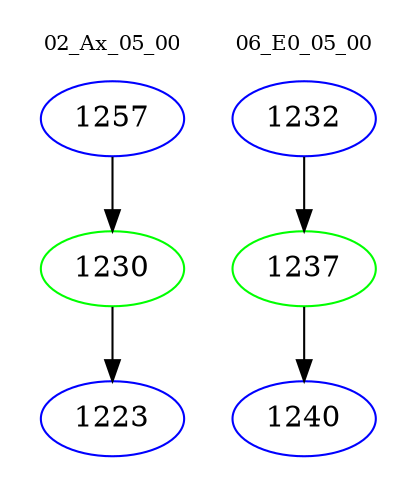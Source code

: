 digraph{
subgraph cluster_0 {
color = white
label = "02_Ax_05_00";
fontsize=10;
T0_1257 [label="1257", color="blue"]
T0_1257 -> T0_1230 [color="black"]
T0_1230 [label="1230", color="green"]
T0_1230 -> T0_1223 [color="black"]
T0_1223 [label="1223", color="blue"]
}
subgraph cluster_1 {
color = white
label = "06_E0_05_00";
fontsize=10;
T1_1232 [label="1232", color="blue"]
T1_1232 -> T1_1237 [color="black"]
T1_1237 [label="1237", color="green"]
T1_1237 -> T1_1240 [color="black"]
T1_1240 [label="1240", color="blue"]
}
}
